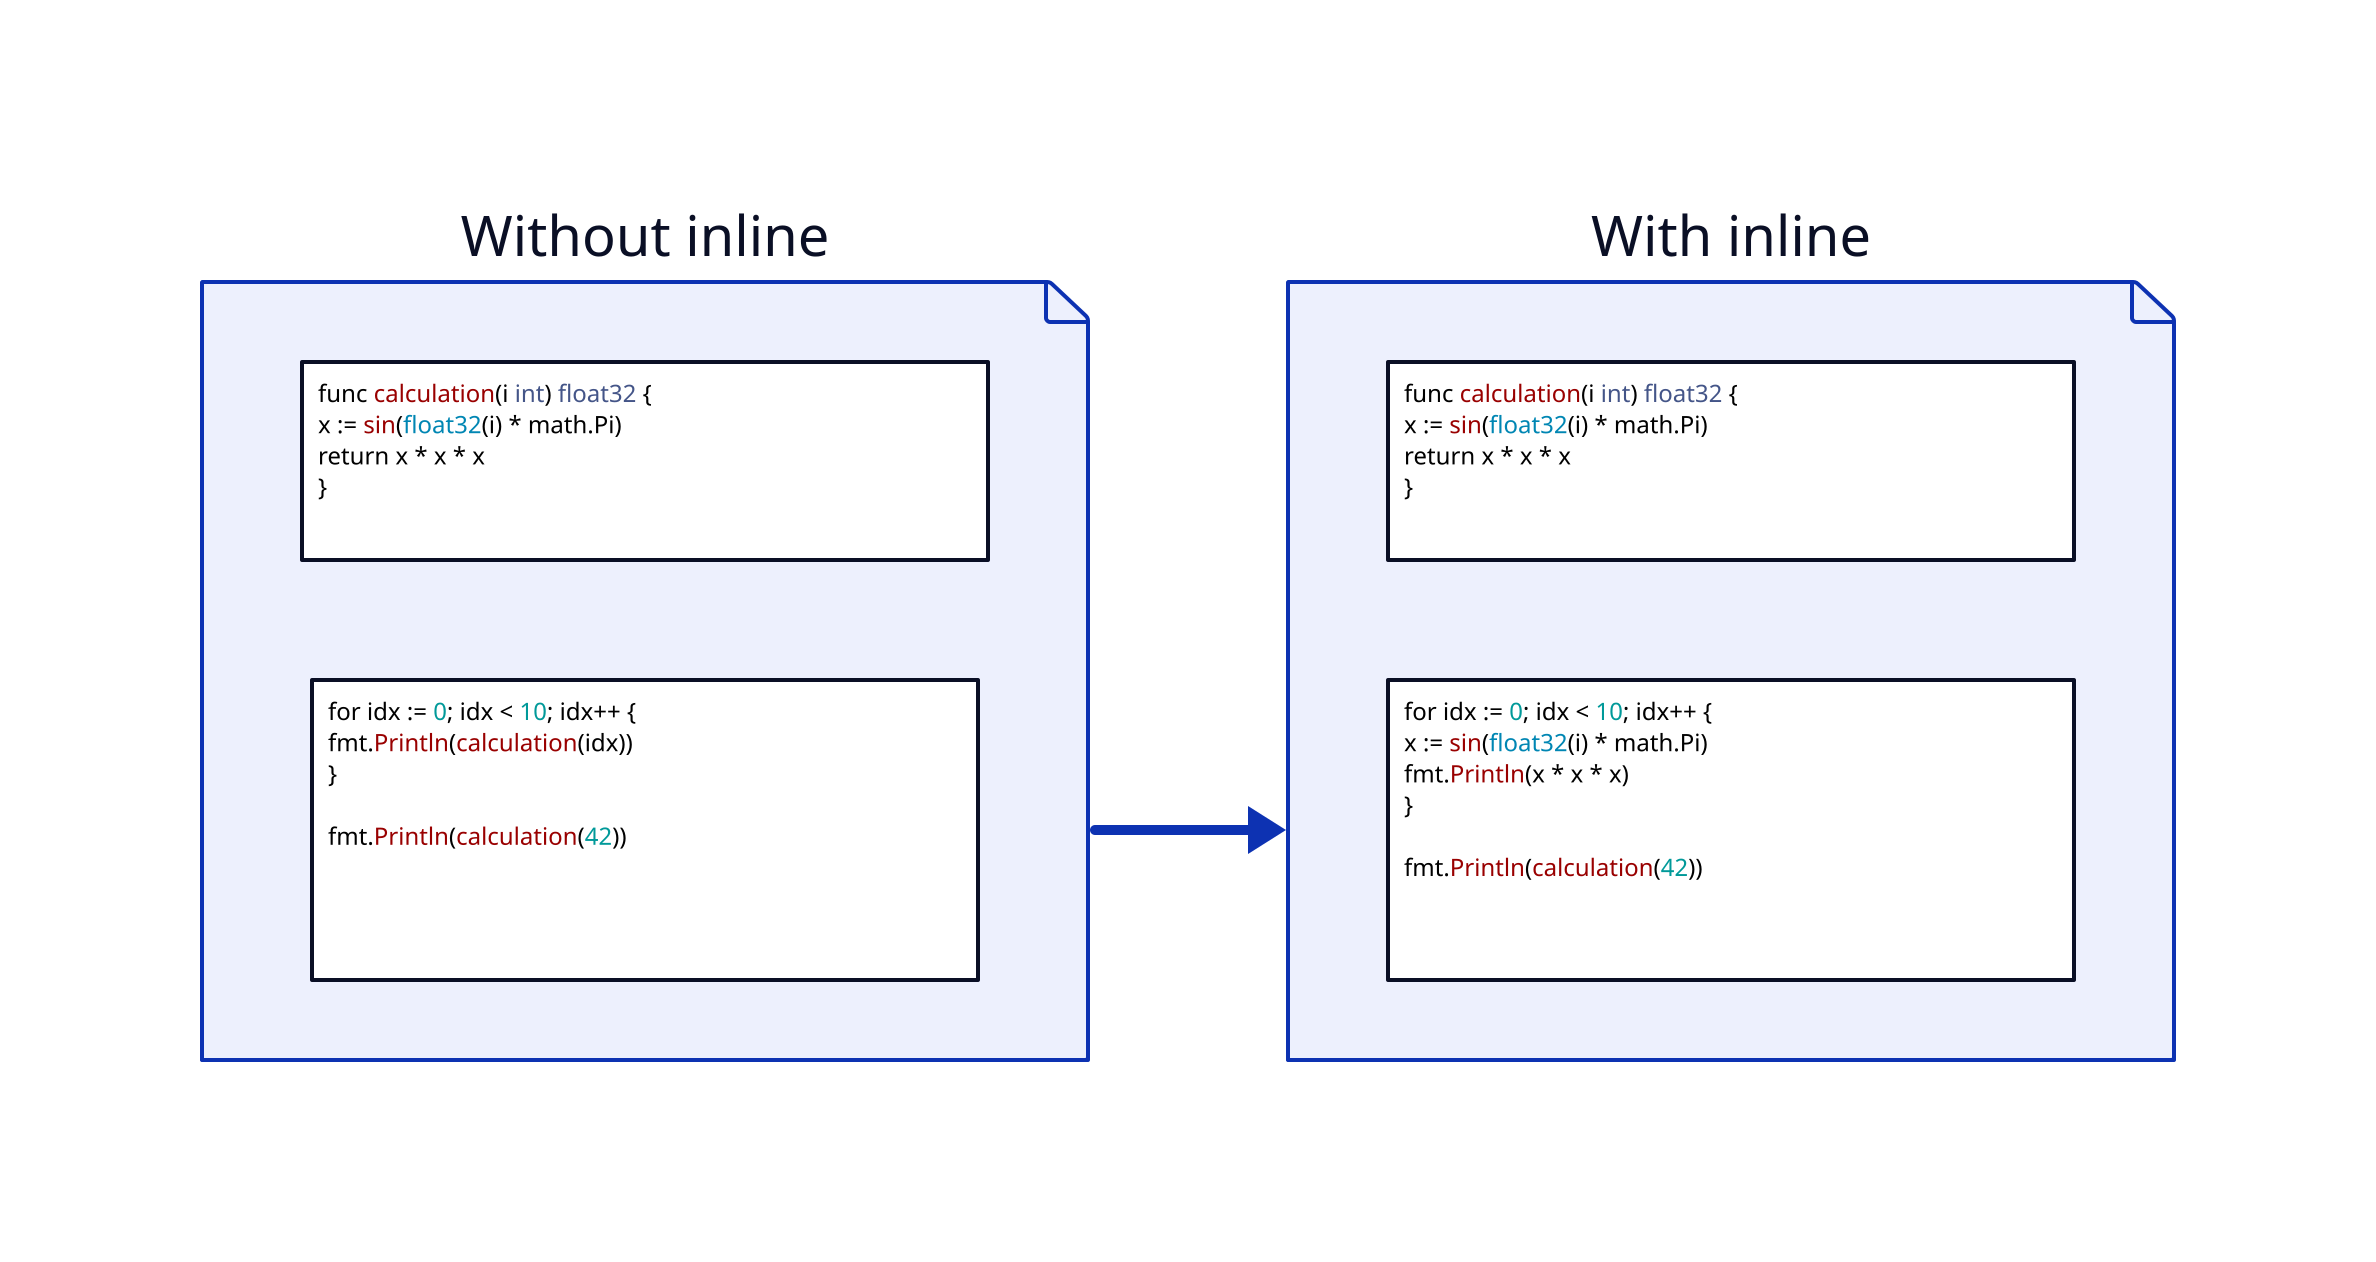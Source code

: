 direction: right

before: "Without inline" {
  shape: page
  func: |go
    func calculation(i int) float32 {
        x := sin(float32(i) * math.Pi)
        return x * x * x
    }
  |
  code: |go
    for idx := 0; idx < 10; idx++ {
        fmt.Println(calculation(idx))
    }

    fmt.Println(calculation(42))
  | {
    height: 150
  }
}

after: "With inline" {
  shape: page
  func: |go
    func calculation(i int) float32 {
        x := sin(float32(i) * math.Pi)
        return x * x * x
    }
  |
  code: |go
    for idx := 0; idx < 10; idx++ {
        x := sin(float32(i) * math.Pi)
        fmt.Println(x * x * x)
    }

    fmt.Println(calculation(42))
  | {
    height: 150
  }
}

before -> after {
  style.stroke-width: 5
}
